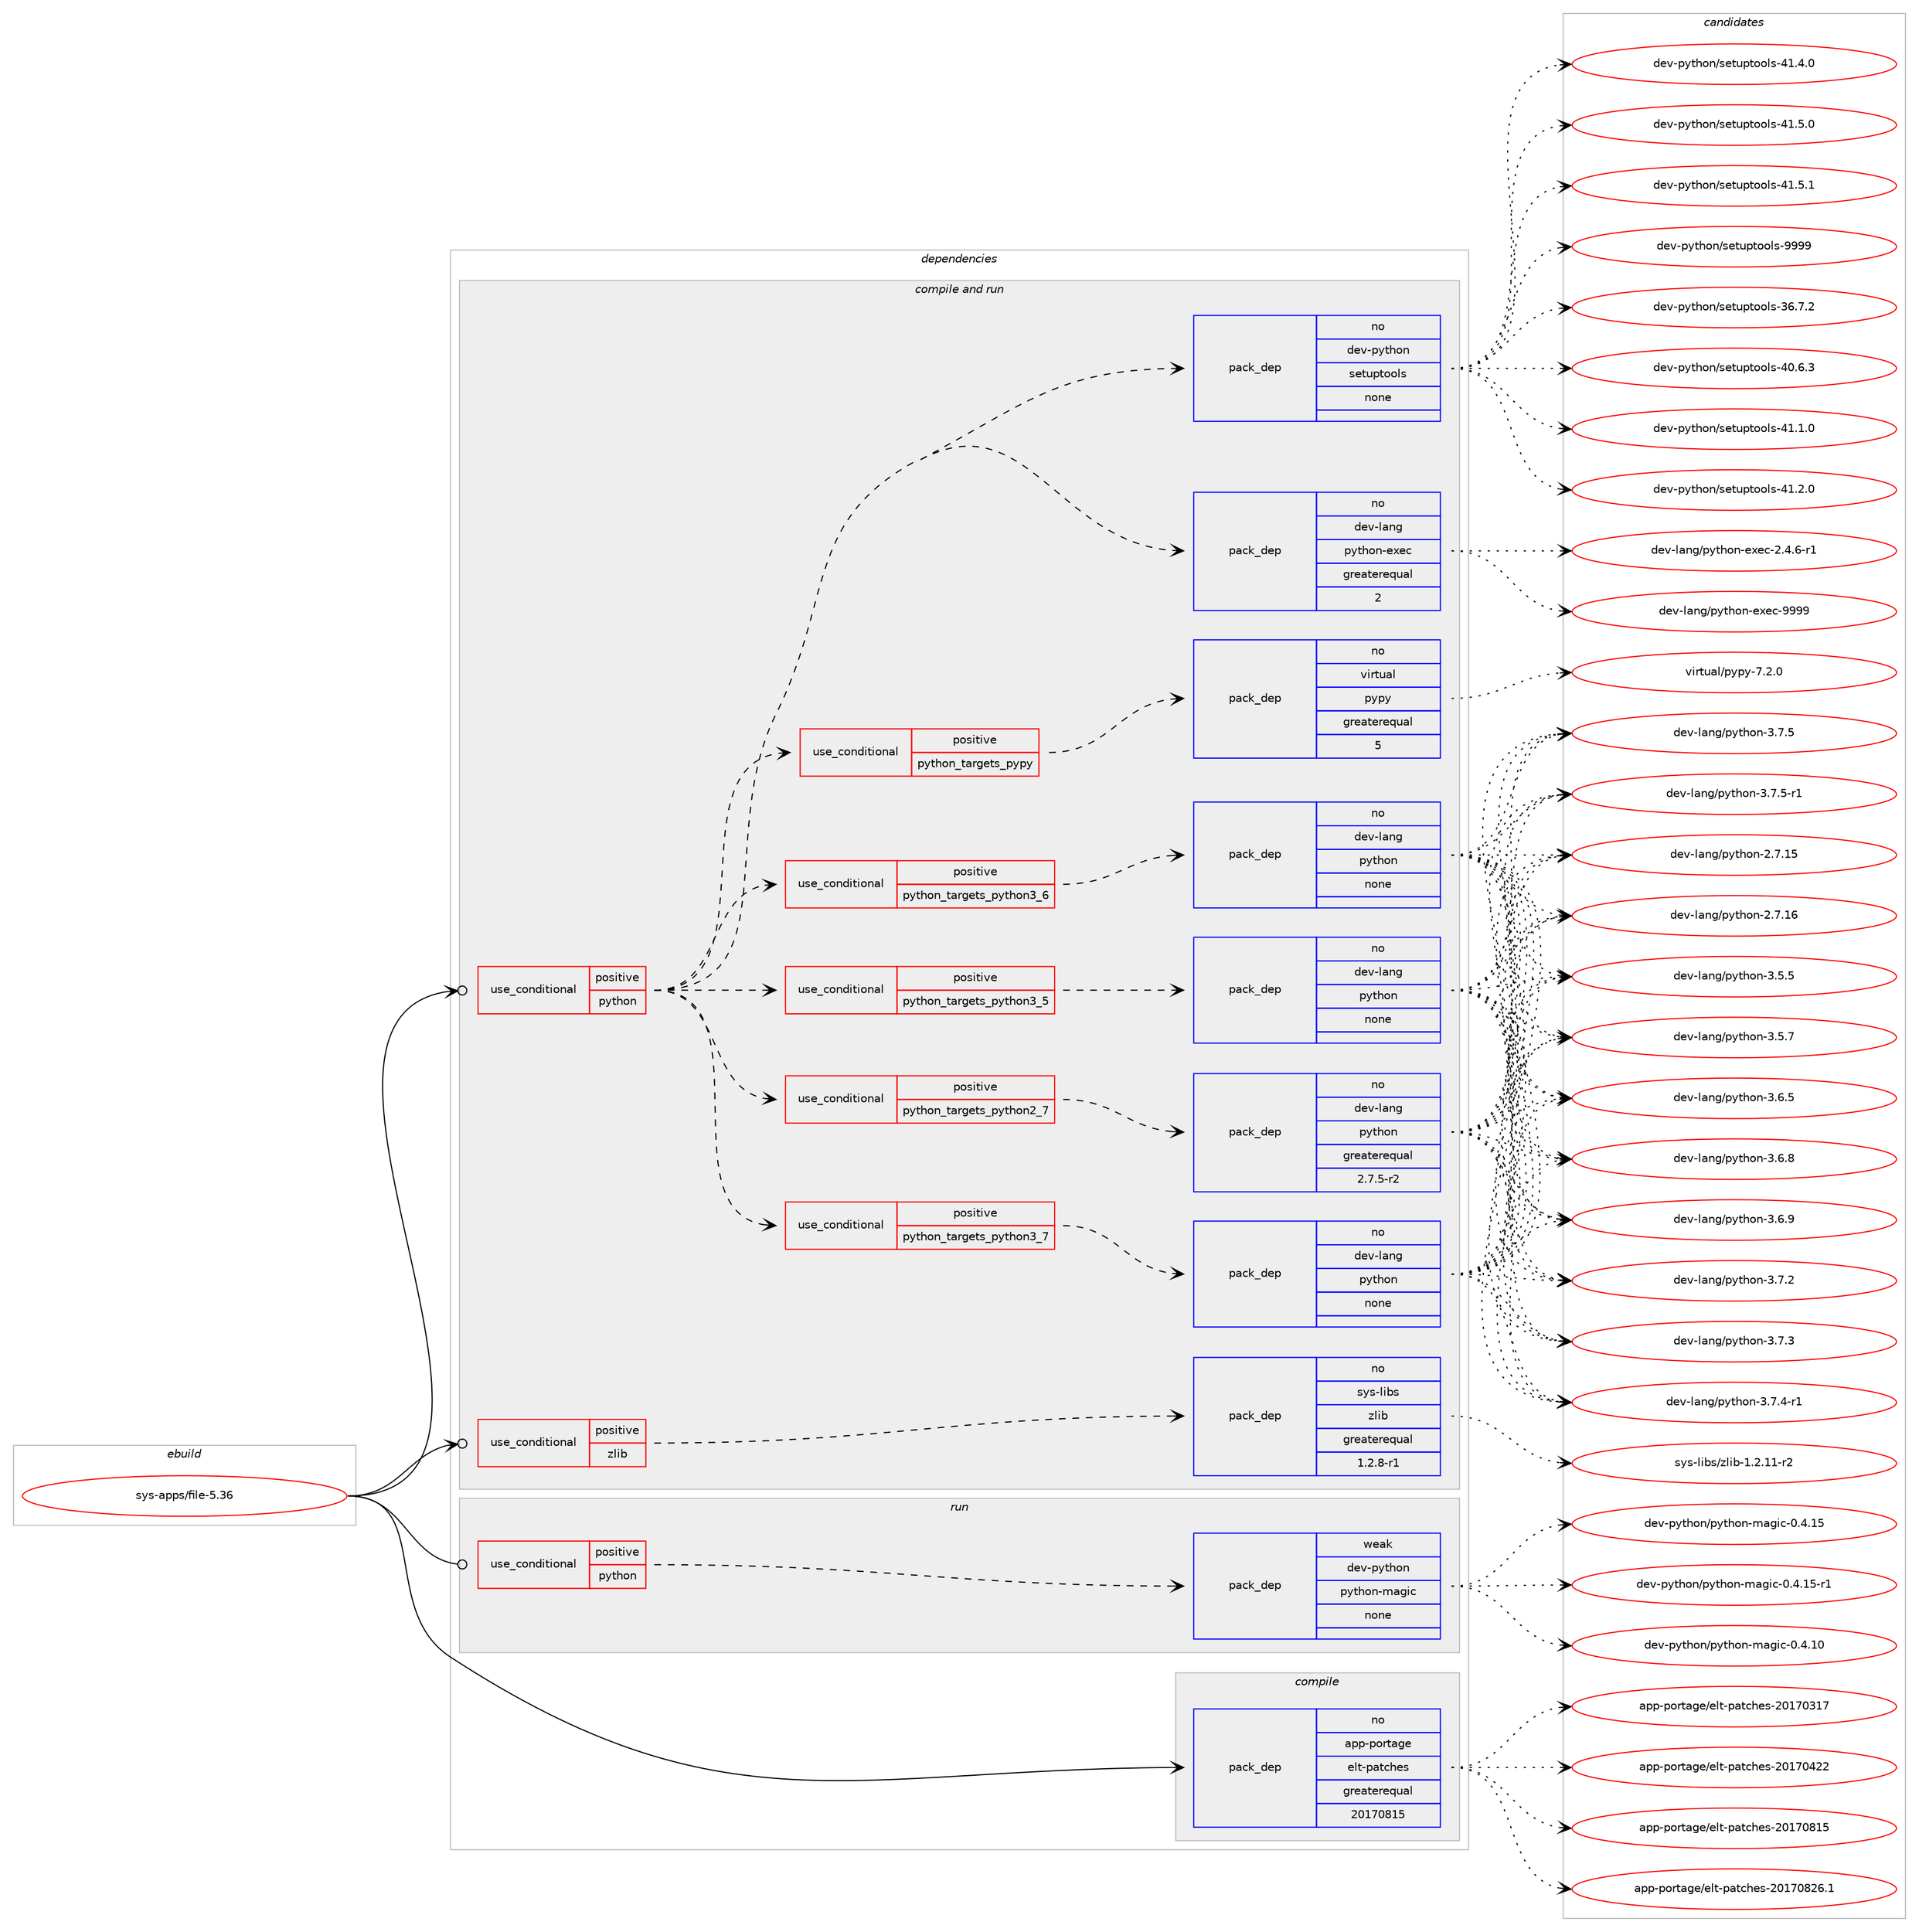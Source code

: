 digraph prolog {

# *************
# Graph options
# *************

newrank=true;
concentrate=true;
compound=true;
graph [rankdir=LR,fontname=Helvetica,fontsize=10,ranksep=1.5];#, ranksep=2.5, nodesep=0.2];
edge  [arrowhead=vee];
node  [fontname=Helvetica,fontsize=10];

# **********
# The ebuild
# **********

subgraph cluster_leftcol {
color=gray;
rank=same;
label=<<i>ebuild</i>>;
id [label="sys-apps/file-5.36", color=red, width=4, href="../sys-apps/file-5.36.svg"];
}

# ****************
# The dependencies
# ****************

subgraph cluster_midcol {
color=gray;
label=<<i>dependencies</i>>;
subgraph cluster_compile {
fillcolor="#eeeeee";
style=filled;
label=<<i>compile</i>>;
subgraph pack648636 {
dependency874426 [label=<<TABLE BORDER="0" CELLBORDER="1" CELLSPACING="0" CELLPADDING="4" WIDTH="220"><TR><TD ROWSPAN="6" CELLPADDING="30">pack_dep</TD></TR><TR><TD WIDTH="110">no</TD></TR><TR><TD>app-portage</TD></TR><TR><TD>elt-patches</TD></TR><TR><TD>greaterequal</TD></TR><TR><TD>20170815</TD></TR></TABLE>>, shape=none, color=blue];
}
id:e -> dependency874426:w [weight=20,style="solid",arrowhead="vee"];
}
subgraph cluster_compileandrun {
fillcolor="#eeeeee";
style=filled;
label=<<i>compile and run</i>>;
subgraph cond210454 {
dependency874427 [label=<<TABLE BORDER="0" CELLBORDER="1" CELLSPACING="0" CELLPADDING="4"><TR><TD ROWSPAN="3" CELLPADDING="10">use_conditional</TD></TR><TR><TD>positive</TD></TR><TR><TD>python</TD></TR></TABLE>>, shape=none, color=red];
subgraph cond210455 {
dependency874428 [label=<<TABLE BORDER="0" CELLBORDER="1" CELLSPACING="0" CELLPADDING="4"><TR><TD ROWSPAN="3" CELLPADDING="10">use_conditional</TD></TR><TR><TD>positive</TD></TR><TR><TD>python_targets_pypy</TD></TR></TABLE>>, shape=none, color=red];
subgraph pack648637 {
dependency874429 [label=<<TABLE BORDER="0" CELLBORDER="1" CELLSPACING="0" CELLPADDING="4" WIDTH="220"><TR><TD ROWSPAN="6" CELLPADDING="30">pack_dep</TD></TR><TR><TD WIDTH="110">no</TD></TR><TR><TD>virtual</TD></TR><TR><TD>pypy</TD></TR><TR><TD>greaterequal</TD></TR><TR><TD>5</TD></TR></TABLE>>, shape=none, color=blue];
}
dependency874428:e -> dependency874429:w [weight=20,style="dashed",arrowhead="vee"];
}
dependency874427:e -> dependency874428:w [weight=20,style="dashed",arrowhead="vee"];
subgraph cond210456 {
dependency874430 [label=<<TABLE BORDER="0" CELLBORDER="1" CELLSPACING="0" CELLPADDING="4"><TR><TD ROWSPAN="3" CELLPADDING="10">use_conditional</TD></TR><TR><TD>positive</TD></TR><TR><TD>python_targets_python2_7</TD></TR></TABLE>>, shape=none, color=red];
subgraph pack648638 {
dependency874431 [label=<<TABLE BORDER="0" CELLBORDER="1" CELLSPACING="0" CELLPADDING="4" WIDTH="220"><TR><TD ROWSPAN="6" CELLPADDING="30">pack_dep</TD></TR><TR><TD WIDTH="110">no</TD></TR><TR><TD>dev-lang</TD></TR><TR><TD>python</TD></TR><TR><TD>greaterequal</TD></TR><TR><TD>2.7.5-r2</TD></TR></TABLE>>, shape=none, color=blue];
}
dependency874430:e -> dependency874431:w [weight=20,style="dashed",arrowhead="vee"];
}
dependency874427:e -> dependency874430:w [weight=20,style="dashed",arrowhead="vee"];
subgraph cond210457 {
dependency874432 [label=<<TABLE BORDER="0" CELLBORDER="1" CELLSPACING="0" CELLPADDING="4"><TR><TD ROWSPAN="3" CELLPADDING="10">use_conditional</TD></TR><TR><TD>positive</TD></TR><TR><TD>python_targets_python3_5</TD></TR></TABLE>>, shape=none, color=red];
subgraph pack648639 {
dependency874433 [label=<<TABLE BORDER="0" CELLBORDER="1" CELLSPACING="0" CELLPADDING="4" WIDTH="220"><TR><TD ROWSPAN="6" CELLPADDING="30">pack_dep</TD></TR><TR><TD WIDTH="110">no</TD></TR><TR><TD>dev-lang</TD></TR><TR><TD>python</TD></TR><TR><TD>none</TD></TR><TR><TD></TD></TR></TABLE>>, shape=none, color=blue];
}
dependency874432:e -> dependency874433:w [weight=20,style="dashed",arrowhead="vee"];
}
dependency874427:e -> dependency874432:w [weight=20,style="dashed",arrowhead="vee"];
subgraph cond210458 {
dependency874434 [label=<<TABLE BORDER="0" CELLBORDER="1" CELLSPACING="0" CELLPADDING="4"><TR><TD ROWSPAN="3" CELLPADDING="10">use_conditional</TD></TR><TR><TD>positive</TD></TR><TR><TD>python_targets_python3_6</TD></TR></TABLE>>, shape=none, color=red];
subgraph pack648640 {
dependency874435 [label=<<TABLE BORDER="0" CELLBORDER="1" CELLSPACING="0" CELLPADDING="4" WIDTH="220"><TR><TD ROWSPAN="6" CELLPADDING="30">pack_dep</TD></TR><TR><TD WIDTH="110">no</TD></TR><TR><TD>dev-lang</TD></TR><TR><TD>python</TD></TR><TR><TD>none</TD></TR><TR><TD></TD></TR></TABLE>>, shape=none, color=blue];
}
dependency874434:e -> dependency874435:w [weight=20,style="dashed",arrowhead="vee"];
}
dependency874427:e -> dependency874434:w [weight=20,style="dashed",arrowhead="vee"];
subgraph cond210459 {
dependency874436 [label=<<TABLE BORDER="0" CELLBORDER="1" CELLSPACING="0" CELLPADDING="4"><TR><TD ROWSPAN="3" CELLPADDING="10">use_conditional</TD></TR><TR><TD>positive</TD></TR><TR><TD>python_targets_python3_7</TD></TR></TABLE>>, shape=none, color=red];
subgraph pack648641 {
dependency874437 [label=<<TABLE BORDER="0" CELLBORDER="1" CELLSPACING="0" CELLPADDING="4" WIDTH="220"><TR><TD ROWSPAN="6" CELLPADDING="30">pack_dep</TD></TR><TR><TD WIDTH="110">no</TD></TR><TR><TD>dev-lang</TD></TR><TR><TD>python</TD></TR><TR><TD>none</TD></TR><TR><TD></TD></TR></TABLE>>, shape=none, color=blue];
}
dependency874436:e -> dependency874437:w [weight=20,style="dashed",arrowhead="vee"];
}
dependency874427:e -> dependency874436:w [weight=20,style="dashed",arrowhead="vee"];
subgraph pack648642 {
dependency874438 [label=<<TABLE BORDER="0" CELLBORDER="1" CELLSPACING="0" CELLPADDING="4" WIDTH="220"><TR><TD ROWSPAN="6" CELLPADDING="30">pack_dep</TD></TR><TR><TD WIDTH="110">no</TD></TR><TR><TD>dev-lang</TD></TR><TR><TD>python-exec</TD></TR><TR><TD>greaterequal</TD></TR><TR><TD>2</TD></TR></TABLE>>, shape=none, color=blue];
}
dependency874427:e -> dependency874438:w [weight=20,style="dashed",arrowhead="vee"];
subgraph pack648643 {
dependency874439 [label=<<TABLE BORDER="0" CELLBORDER="1" CELLSPACING="0" CELLPADDING="4" WIDTH="220"><TR><TD ROWSPAN="6" CELLPADDING="30">pack_dep</TD></TR><TR><TD WIDTH="110">no</TD></TR><TR><TD>dev-python</TD></TR><TR><TD>setuptools</TD></TR><TR><TD>none</TD></TR><TR><TD></TD></TR></TABLE>>, shape=none, color=blue];
}
dependency874427:e -> dependency874439:w [weight=20,style="dashed",arrowhead="vee"];
}
id:e -> dependency874427:w [weight=20,style="solid",arrowhead="odotvee"];
subgraph cond210460 {
dependency874440 [label=<<TABLE BORDER="0" CELLBORDER="1" CELLSPACING="0" CELLPADDING="4"><TR><TD ROWSPAN="3" CELLPADDING="10">use_conditional</TD></TR><TR><TD>positive</TD></TR><TR><TD>zlib</TD></TR></TABLE>>, shape=none, color=red];
subgraph pack648644 {
dependency874441 [label=<<TABLE BORDER="0" CELLBORDER="1" CELLSPACING="0" CELLPADDING="4" WIDTH="220"><TR><TD ROWSPAN="6" CELLPADDING="30">pack_dep</TD></TR><TR><TD WIDTH="110">no</TD></TR><TR><TD>sys-libs</TD></TR><TR><TD>zlib</TD></TR><TR><TD>greaterequal</TD></TR><TR><TD>1.2.8-r1</TD></TR></TABLE>>, shape=none, color=blue];
}
dependency874440:e -> dependency874441:w [weight=20,style="dashed",arrowhead="vee"];
}
id:e -> dependency874440:w [weight=20,style="solid",arrowhead="odotvee"];
}
subgraph cluster_run {
fillcolor="#eeeeee";
style=filled;
label=<<i>run</i>>;
subgraph cond210461 {
dependency874442 [label=<<TABLE BORDER="0" CELLBORDER="1" CELLSPACING="0" CELLPADDING="4"><TR><TD ROWSPAN="3" CELLPADDING="10">use_conditional</TD></TR><TR><TD>positive</TD></TR><TR><TD>python</TD></TR></TABLE>>, shape=none, color=red];
subgraph pack648645 {
dependency874443 [label=<<TABLE BORDER="0" CELLBORDER="1" CELLSPACING="0" CELLPADDING="4" WIDTH="220"><TR><TD ROWSPAN="6" CELLPADDING="30">pack_dep</TD></TR><TR><TD WIDTH="110">weak</TD></TR><TR><TD>dev-python</TD></TR><TR><TD>python-magic</TD></TR><TR><TD>none</TD></TR><TR><TD></TD></TR></TABLE>>, shape=none, color=blue];
}
dependency874442:e -> dependency874443:w [weight=20,style="dashed",arrowhead="vee"];
}
id:e -> dependency874442:w [weight=20,style="solid",arrowhead="odot"];
}
}

# **************
# The candidates
# **************

subgraph cluster_choices {
rank=same;
color=gray;
label=<<i>candidates</i>>;

subgraph choice648636 {
color=black;
nodesep=1;
choice97112112451121111141169710310147101108116451129711699104101115455048495548514955 [label="app-portage/elt-patches-20170317", color=red, width=4,href="../app-portage/elt-patches-20170317.svg"];
choice97112112451121111141169710310147101108116451129711699104101115455048495548525050 [label="app-portage/elt-patches-20170422", color=red, width=4,href="../app-portage/elt-patches-20170422.svg"];
choice97112112451121111141169710310147101108116451129711699104101115455048495548564953 [label="app-portage/elt-patches-20170815", color=red, width=4,href="../app-portage/elt-patches-20170815.svg"];
choice971121124511211111411697103101471011081164511297116991041011154550484955485650544649 [label="app-portage/elt-patches-20170826.1", color=red, width=4,href="../app-portage/elt-patches-20170826.1.svg"];
dependency874426:e -> choice97112112451121111141169710310147101108116451129711699104101115455048495548514955:w [style=dotted,weight="100"];
dependency874426:e -> choice97112112451121111141169710310147101108116451129711699104101115455048495548525050:w [style=dotted,weight="100"];
dependency874426:e -> choice97112112451121111141169710310147101108116451129711699104101115455048495548564953:w [style=dotted,weight="100"];
dependency874426:e -> choice971121124511211111411697103101471011081164511297116991041011154550484955485650544649:w [style=dotted,weight="100"];
}
subgraph choice648637 {
color=black;
nodesep=1;
choice1181051141161179710847112121112121455546504648 [label="virtual/pypy-7.2.0", color=red, width=4,href="../virtual/pypy-7.2.0.svg"];
dependency874429:e -> choice1181051141161179710847112121112121455546504648:w [style=dotted,weight="100"];
}
subgraph choice648638 {
color=black;
nodesep=1;
choice10010111845108971101034711212111610411111045504655464953 [label="dev-lang/python-2.7.15", color=red, width=4,href="../dev-lang/python-2.7.15.svg"];
choice10010111845108971101034711212111610411111045504655464954 [label="dev-lang/python-2.7.16", color=red, width=4,href="../dev-lang/python-2.7.16.svg"];
choice100101118451089711010347112121116104111110455146534653 [label="dev-lang/python-3.5.5", color=red, width=4,href="../dev-lang/python-3.5.5.svg"];
choice100101118451089711010347112121116104111110455146534655 [label="dev-lang/python-3.5.7", color=red, width=4,href="../dev-lang/python-3.5.7.svg"];
choice100101118451089711010347112121116104111110455146544653 [label="dev-lang/python-3.6.5", color=red, width=4,href="../dev-lang/python-3.6.5.svg"];
choice100101118451089711010347112121116104111110455146544656 [label="dev-lang/python-3.6.8", color=red, width=4,href="../dev-lang/python-3.6.8.svg"];
choice100101118451089711010347112121116104111110455146544657 [label="dev-lang/python-3.6.9", color=red, width=4,href="../dev-lang/python-3.6.9.svg"];
choice100101118451089711010347112121116104111110455146554650 [label="dev-lang/python-3.7.2", color=red, width=4,href="../dev-lang/python-3.7.2.svg"];
choice100101118451089711010347112121116104111110455146554651 [label="dev-lang/python-3.7.3", color=red, width=4,href="../dev-lang/python-3.7.3.svg"];
choice1001011184510897110103471121211161041111104551465546524511449 [label="dev-lang/python-3.7.4-r1", color=red, width=4,href="../dev-lang/python-3.7.4-r1.svg"];
choice100101118451089711010347112121116104111110455146554653 [label="dev-lang/python-3.7.5", color=red, width=4,href="../dev-lang/python-3.7.5.svg"];
choice1001011184510897110103471121211161041111104551465546534511449 [label="dev-lang/python-3.7.5-r1", color=red, width=4,href="../dev-lang/python-3.7.5-r1.svg"];
dependency874431:e -> choice10010111845108971101034711212111610411111045504655464953:w [style=dotted,weight="100"];
dependency874431:e -> choice10010111845108971101034711212111610411111045504655464954:w [style=dotted,weight="100"];
dependency874431:e -> choice100101118451089711010347112121116104111110455146534653:w [style=dotted,weight="100"];
dependency874431:e -> choice100101118451089711010347112121116104111110455146534655:w [style=dotted,weight="100"];
dependency874431:e -> choice100101118451089711010347112121116104111110455146544653:w [style=dotted,weight="100"];
dependency874431:e -> choice100101118451089711010347112121116104111110455146544656:w [style=dotted,weight="100"];
dependency874431:e -> choice100101118451089711010347112121116104111110455146544657:w [style=dotted,weight="100"];
dependency874431:e -> choice100101118451089711010347112121116104111110455146554650:w [style=dotted,weight="100"];
dependency874431:e -> choice100101118451089711010347112121116104111110455146554651:w [style=dotted,weight="100"];
dependency874431:e -> choice1001011184510897110103471121211161041111104551465546524511449:w [style=dotted,weight="100"];
dependency874431:e -> choice100101118451089711010347112121116104111110455146554653:w [style=dotted,weight="100"];
dependency874431:e -> choice1001011184510897110103471121211161041111104551465546534511449:w [style=dotted,weight="100"];
}
subgraph choice648639 {
color=black;
nodesep=1;
choice10010111845108971101034711212111610411111045504655464953 [label="dev-lang/python-2.7.15", color=red, width=4,href="../dev-lang/python-2.7.15.svg"];
choice10010111845108971101034711212111610411111045504655464954 [label="dev-lang/python-2.7.16", color=red, width=4,href="../dev-lang/python-2.7.16.svg"];
choice100101118451089711010347112121116104111110455146534653 [label="dev-lang/python-3.5.5", color=red, width=4,href="../dev-lang/python-3.5.5.svg"];
choice100101118451089711010347112121116104111110455146534655 [label="dev-lang/python-3.5.7", color=red, width=4,href="../dev-lang/python-3.5.7.svg"];
choice100101118451089711010347112121116104111110455146544653 [label="dev-lang/python-3.6.5", color=red, width=4,href="../dev-lang/python-3.6.5.svg"];
choice100101118451089711010347112121116104111110455146544656 [label="dev-lang/python-3.6.8", color=red, width=4,href="../dev-lang/python-3.6.8.svg"];
choice100101118451089711010347112121116104111110455146544657 [label="dev-lang/python-3.6.9", color=red, width=4,href="../dev-lang/python-3.6.9.svg"];
choice100101118451089711010347112121116104111110455146554650 [label="dev-lang/python-3.7.2", color=red, width=4,href="../dev-lang/python-3.7.2.svg"];
choice100101118451089711010347112121116104111110455146554651 [label="dev-lang/python-3.7.3", color=red, width=4,href="../dev-lang/python-3.7.3.svg"];
choice1001011184510897110103471121211161041111104551465546524511449 [label="dev-lang/python-3.7.4-r1", color=red, width=4,href="../dev-lang/python-3.7.4-r1.svg"];
choice100101118451089711010347112121116104111110455146554653 [label="dev-lang/python-3.7.5", color=red, width=4,href="../dev-lang/python-3.7.5.svg"];
choice1001011184510897110103471121211161041111104551465546534511449 [label="dev-lang/python-3.7.5-r1", color=red, width=4,href="../dev-lang/python-3.7.5-r1.svg"];
dependency874433:e -> choice10010111845108971101034711212111610411111045504655464953:w [style=dotted,weight="100"];
dependency874433:e -> choice10010111845108971101034711212111610411111045504655464954:w [style=dotted,weight="100"];
dependency874433:e -> choice100101118451089711010347112121116104111110455146534653:w [style=dotted,weight="100"];
dependency874433:e -> choice100101118451089711010347112121116104111110455146534655:w [style=dotted,weight="100"];
dependency874433:e -> choice100101118451089711010347112121116104111110455146544653:w [style=dotted,weight="100"];
dependency874433:e -> choice100101118451089711010347112121116104111110455146544656:w [style=dotted,weight="100"];
dependency874433:e -> choice100101118451089711010347112121116104111110455146544657:w [style=dotted,weight="100"];
dependency874433:e -> choice100101118451089711010347112121116104111110455146554650:w [style=dotted,weight="100"];
dependency874433:e -> choice100101118451089711010347112121116104111110455146554651:w [style=dotted,weight="100"];
dependency874433:e -> choice1001011184510897110103471121211161041111104551465546524511449:w [style=dotted,weight="100"];
dependency874433:e -> choice100101118451089711010347112121116104111110455146554653:w [style=dotted,weight="100"];
dependency874433:e -> choice1001011184510897110103471121211161041111104551465546534511449:w [style=dotted,weight="100"];
}
subgraph choice648640 {
color=black;
nodesep=1;
choice10010111845108971101034711212111610411111045504655464953 [label="dev-lang/python-2.7.15", color=red, width=4,href="../dev-lang/python-2.7.15.svg"];
choice10010111845108971101034711212111610411111045504655464954 [label="dev-lang/python-2.7.16", color=red, width=4,href="../dev-lang/python-2.7.16.svg"];
choice100101118451089711010347112121116104111110455146534653 [label="dev-lang/python-3.5.5", color=red, width=4,href="../dev-lang/python-3.5.5.svg"];
choice100101118451089711010347112121116104111110455146534655 [label="dev-lang/python-3.5.7", color=red, width=4,href="../dev-lang/python-3.5.7.svg"];
choice100101118451089711010347112121116104111110455146544653 [label="dev-lang/python-3.6.5", color=red, width=4,href="../dev-lang/python-3.6.5.svg"];
choice100101118451089711010347112121116104111110455146544656 [label="dev-lang/python-3.6.8", color=red, width=4,href="../dev-lang/python-3.6.8.svg"];
choice100101118451089711010347112121116104111110455146544657 [label="dev-lang/python-3.6.9", color=red, width=4,href="../dev-lang/python-3.6.9.svg"];
choice100101118451089711010347112121116104111110455146554650 [label="dev-lang/python-3.7.2", color=red, width=4,href="../dev-lang/python-3.7.2.svg"];
choice100101118451089711010347112121116104111110455146554651 [label="dev-lang/python-3.7.3", color=red, width=4,href="../dev-lang/python-3.7.3.svg"];
choice1001011184510897110103471121211161041111104551465546524511449 [label="dev-lang/python-3.7.4-r1", color=red, width=4,href="../dev-lang/python-3.7.4-r1.svg"];
choice100101118451089711010347112121116104111110455146554653 [label="dev-lang/python-3.7.5", color=red, width=4,href="../dev-lang/python-3.7.5.svg"];
choice1001011184510897110103471121211161041111104551465546534511449 [label="dev-lang/python-3.7.5-r1", color=red, width=4,href="../dev-lang/python-3.7.5-r1.svg"];
dependency874435:e -> choice10010111845108971101034711212111610411111045504655464953:w [style=dotted,weight="100"];
dependency874435:e -> choice10010111845108971101034711212111610411111045504655464954:w [style=dotted,weight="100"];
dependency874435:e -> choice100101118451089711010347112121116104111110455146534653:w [style=dotted,weight="100"];
dependency874435:e -> choice100101118451089711010347112121116104111110455146534655:w [style=dotted,weight="100"];
dependency874435:e -> choice100101118451089711010347112121116104111110455146544653:w [style=dotted,weight="100"];
dependency874435:e -> choice100101118451089711010347112121116104111110455146544656:w [style=dotted,weight="100"];
dependency874435:e -> choice100101118451089711010347112121116104111110455146544657:w [style=dotted,weight="100"];
dependency874435:e -> choice100101118451089711010347112121116104111110455146554650:w [style=dotted,weight="100"];
dependency874435:e -> choice100101118451089711010347112121116104111110455146554651:w [style=dotted,weight="100"];
dependency874435:e -> choice1001011184510897110103471121211161041111104551465546524511449:w [style=dotted,weight="100"];
dependency874435:e -> choice100101118451089711010347112121116104111110455146554653:w [style=dotted,weight="100"];
dependency874435:e -> choice1001011184510897110103471121211161041111104551465546534511449:w [style=dotted,weight="100"];
}
subgraph choice648641 {
color=black;
nodesep=1;
choice10010111845108971101034711212111610411111045504655464953 [label="dev-lang/python-2.7.15", color=red, width=4,href="../dev-lang/python-2.7.15.svg"];
choice10010111845108971101034711212111610411111045504655464954 [label="dev-lang/python-2.7.16", color=red, width=4,href="../dev-lang/python-2.7.16.svg"];
choice100101118451089711010347112121116104111110455146534653 [label="dev-lang/python-3.5.5", color=red, width=4,href="../dev-lang/python-3.5.5.svg"];
choice100101118451089711010347112121116104111110455146534655 [label="dev-lang/python-3.5.7", color=red, width=4,href="../dev-lang/python-3.5.7.svg"];
choice100101118451089711010347112121116104111110455146544653 [label="dev-lang/python-3.6.5", color=red, width=4,href="../dev-lang/python-3.6.5.svg"];
choice100101118451089711010347112121116104111110455146544656 [label="dev-lang/python-3.6.8", color=red, width=4,href="../dev-lang/python-3.6.8.svg"];
choice100101118451089711010347112121116104111110455146544657 [label="dev-lang/python-3.6.9", color=red, width=4,href="../dev-lang/python-3.6.9.svg"];
choice100101118451089711010347112121116104111110455146554650 [label="dev-lang/python-3.7.2", color=red, width=4,href="../dev-lang/python-3.7.2.svg"];
choice100101118451089711010347112121116104111110455146554651 [label="dev-lang/python-3.7.3", color=red, width=4,href="../dev-lang/python-3.7.3.svg"];
choice1001011184510897110103471121211161041111104551465546524511449 [label="dev-lang/python-3.7.4-r1", color=red, width=4,href="../dev-lang/python-3.7.4-r1.svg"];
choice100101118451089711010347112121116104111110455146554653 [label="dev-lang/python-3.7.5", color=red, width=4,href="../dev-lang/python-3.7.5.svg"];
choice1001011184510897110103471121211161041111104551465546534511449 [label="dev-lang/python-3.7.5-r1", color=red, width=4,href="../dev-lang/python-3.7.5-r1.svg"];
dependency874437:e -> choice10010111845108971101034711212111610411111045504655464953:w [style=dotted,weight="100"];
dependency874437:e -> choice10010111845108971101034711212111610411111045504655464954:w [style=dotted,weight="100"];
dependency874437:e -> choice100101118451089711010347112121116104111110455146534653:w [style=dotted,weight="100"];
dependency874437:e -> choice100101118451089711010347112121116104111110455146534655:w [style=dotted,weight="100"];
dependency874437:e -> choice100101118451089711010347112121116104111110455146544653:w [style=dotted,weight="100"];
dependency874437:e -> choice100101118451089711010347112121116104111110455146544656:w [style=dotted,weight="100"];
dependency874437:e -> choice100101118451089711010347112121116104111110455146544657:w [style=dotted,weight="100"];
dependency874437:e -> choice100101118451089711010347112121116104111110455146554650:w [style=dotted,weight="100"];
dependency874437:e -> choice100101118451089711010347112121116104111110455146554651:w [style=dotted,weight="100"];
dependency874437:e -> choice1001011184510897110103471121211161041111104551465546524511449:w [style=dotted,weight="100"];
dependency874437:e -> choice100101118451089711010347112121116104111110455146554653:w [style=dotted,weight="100"];
dependency874437:e -> choice1001011184510897110103471121211161041111104551465546534511449:w [style=dotted,weight="100"];
}
subgraph choice648642 {
color=black;
nodesep=1;
choice10010111845108971101034711212111610411111045101120101994550465246544511449 [label="dev-lang/python-exec-2.4.6-r1", color=red, width=4,href="../dev-lang/python-exec-2.4.6-r1.svg"];
choice10010111845108971101034711212111610411111045101120101994557575757 [label="dev-lang/python-exec-9999", color=red, width=4,href="../dev-lang/python-exec-9999.svg"];
dependency874438:e -> choice10010111845108971101034711212111610411111045101120101994550465246544511449:w [style=dotted,weight="100"];
dependency874438:e -> choice10010111845108971101034711212111610411111045101120101994557575757:w [style=dotted,weight="100"];
}
subgraph choice648643 {
color=black;
nodesep=1;
choice100101118451121211161041111104711510111611711211611111110811545515446554650 [label="dev-python/setuptools-36.7.2", color=red, width=4,href="../dev-python/setuptools-36.7.2.svg"];
choice100101118451121211161041111104711510111611711211611111110811545524846544651 [label="dev-python/setuptools-40.6.3", color=red, width=4,href="../dev-python/setuptools-40.6.3.svg"];
choice100101118451121211161041111104711510111611711211611111110811545524946494648 [label="dev-python/setuptools-41.1.0", color=red, width=4,href="../dev-python/setuptools-41.1.0.svg"];
choice100101118451121211161041111104711510111611711211611111110811545524946504648 [label="dev-python/setuptools-41.2.0", color=red, width=4,href="../dev-python/setuptools-41.2.0.svg"];
choice100101118451121211161041111104711510111611711211611111110811545524946524648 [label="dev-python/setuptools-41.4.0", color=red, width=4,href="../dev-python/setuptools-41.4.0.svg"];
choice100101118451121211161041111104711510111611711211611111110811545524946534648 [label="dev-python/setuptools-41.5.0", color=red, width=4,href="../dev-python/setuptools-41.5.0.svg"];
choice100101118451121211161041111104711510111611711211611111110811545524946534649 [label="dev-python/setuptools-41.5.1", color=red, width=4,href="../dev-python/setuptools-41.5.1.svg"];
choice10010111845112121116104111110471151011161171121161111111081154557575757 [label="dev-python/setuptools-9999", color=red, width=4,href="../dev-python/setuptools-9999.svg"];
dependency874439:e -> choice100101118451121211161041111104711510111611711211611111110811545515446554650:w [style=dotted,weight="100"];
dependency874439:e -> choice100101118451121211161041111104711510111611711211611111110811545524846544651:w [style=dotted,weight="100"];
dependency874439:e -> choice100101118451121211161041111104711510111611711211611111110811545524946494648:w [style=dotted,weight="100"];
dependency874439:e -> choice100101118451121211161041111104711510111611711211611111110811545524946504648:w [style=dotted,weight="100"];
dependency874439:e -> choice100101118451121211161041111104711510111611711211611111110811545524946524648:w [style=dotted,weight="100"];
dependency874439:e -> choice100101118451121211161041111104711510111611711211611111110811545524946534648:w [style=dotted,weight="100"];
dependency874439:e -> choice100101118451121211161041111104711510111611711211611111110811545524946534649:w [style=dotted,weight="100"];
dependency874439:e -> choice10010111845112121116104111110471151011161171121161111111081154557575757:w [style=dotted,weight="100"];
}
subgraph choice648644 {
color=black;
nodesep=1;
choice11512111545108105981154712210810598454946504649494511450 [label="sys-libs/zlib-1.2.11-r2", color=red, width=4,href="../sys-libs/zlib-1.2.11-r2.svg"];
dependency874441:e -> choice11512111545108105981154712210810598454946504649494511450:w [style=dotted,weight="100"];
}
subgraph choice648645 {
color=black;
nodesep=1;
choice100101118451121211161041111104711212111610411111045109971031059945484652464948 [label="dev-python/python-magic-0.4.10", color=red, width=4,href="../dev-python/python-magic-0.4.10.svg"];
choice100101118451121211161041111104711212111610411111045109971031059945484652464953 [label="dev-python/python-magic-0.4.15", color=red, width=4,href="../dev-python/python-magic-0.4.15.svg"];
choice1001011184511212111610411111047112121116104111110451099710310599454846524649534511449 [label="dev-python/python-magic-0.4.15-r1", color=red, width=4,href="../dev-python/python-magic-0.4.15-r1.svg"];
dependency874443:e -> choice100101118451121211161041111104711212111610411111045109971031059945484652464948:w [style=dotted,weight="100"];
dependency874443:e -> choice100101118451121211161041111104711212111610411111045109971031059945484652464953:w [style=dotted,weight="100"];
dependency874443:e -> choice1001011184511212111610411111047112121116104111110451099710310599454846524649534511449:w [style=dotted,weight="100"];
}
}

}
